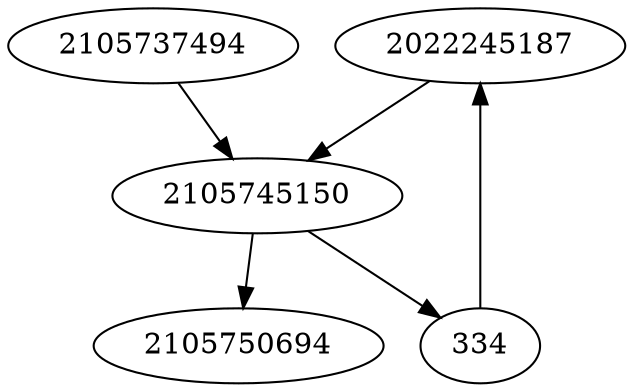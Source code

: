 strict digraph  {
2022245187;
2105750694;
334;
2105737494;
2105745150;
2022245187 -> 2105745150;
334 -> 2022245187;
2105737494 -> 2105745150;
2105745150 -> 334;
2105745150 -> 2105750694;
}

